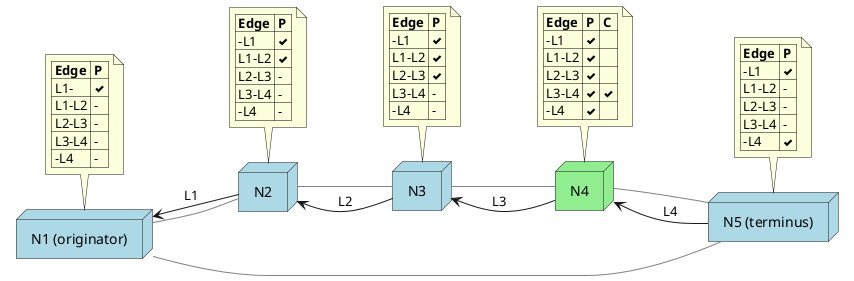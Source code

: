 @startuml
left to right direction

node "N1 (originator)" as N1 #LightBlue
node N2 #LightBlue
node N3 #LightBlue
node N4 #LightGreen
node "N5 (terminus)" as N5 #LightBlue

N2 -[#Gray]- N1
N1 <-- N2 : L1
N2 <-- N3 : L2
N3 -[#Gray]- N2
N3 <-- N4 : L3
N4 -[#Gray]- N3
N4 <-- N5 : L4
N5 -[#Gray]- N4
N1 -[#Gray]- N5

note top of N1
    |= Edge |= P |
    | L1- | <&check> |
    | L1-L2 | - |
    | L2-L3 | - |
    | L3-L4 | - |
    | -L4 | - |
end note

note top of N2
    |= Edge |= P |
    | -L1 | <&check> |
    | L1-L2 | <&check> |
    | L2-L3 | - |
    | L3-L4 | - |
    | -L4 | - |
end note

note top of N3
    |= Edge |= P |
    | -L1 | <&check> |
    | L1-L2 | <&check> |
    | L2-L3 | <&check> |
    | L3-L4 | - |
    | -L4 | - |
end note

note top of N5
    |= Edge |= P |
    | -L1 | <&check> |
    | L1-L2 | - |
    | L2-L3 | - |
    | L3-L4 | - |
    | -L4 | <&check> |
end note

note top of N4
    |= Edge |= P |= C |
    | -L1 | <&check> |
    | L1-L2 | <&check> |
    | L2-L3 | <&check> |
    | L3-L4 | <&check> | <&check> |
    | -L4 | <&check> |
end note

@enduml